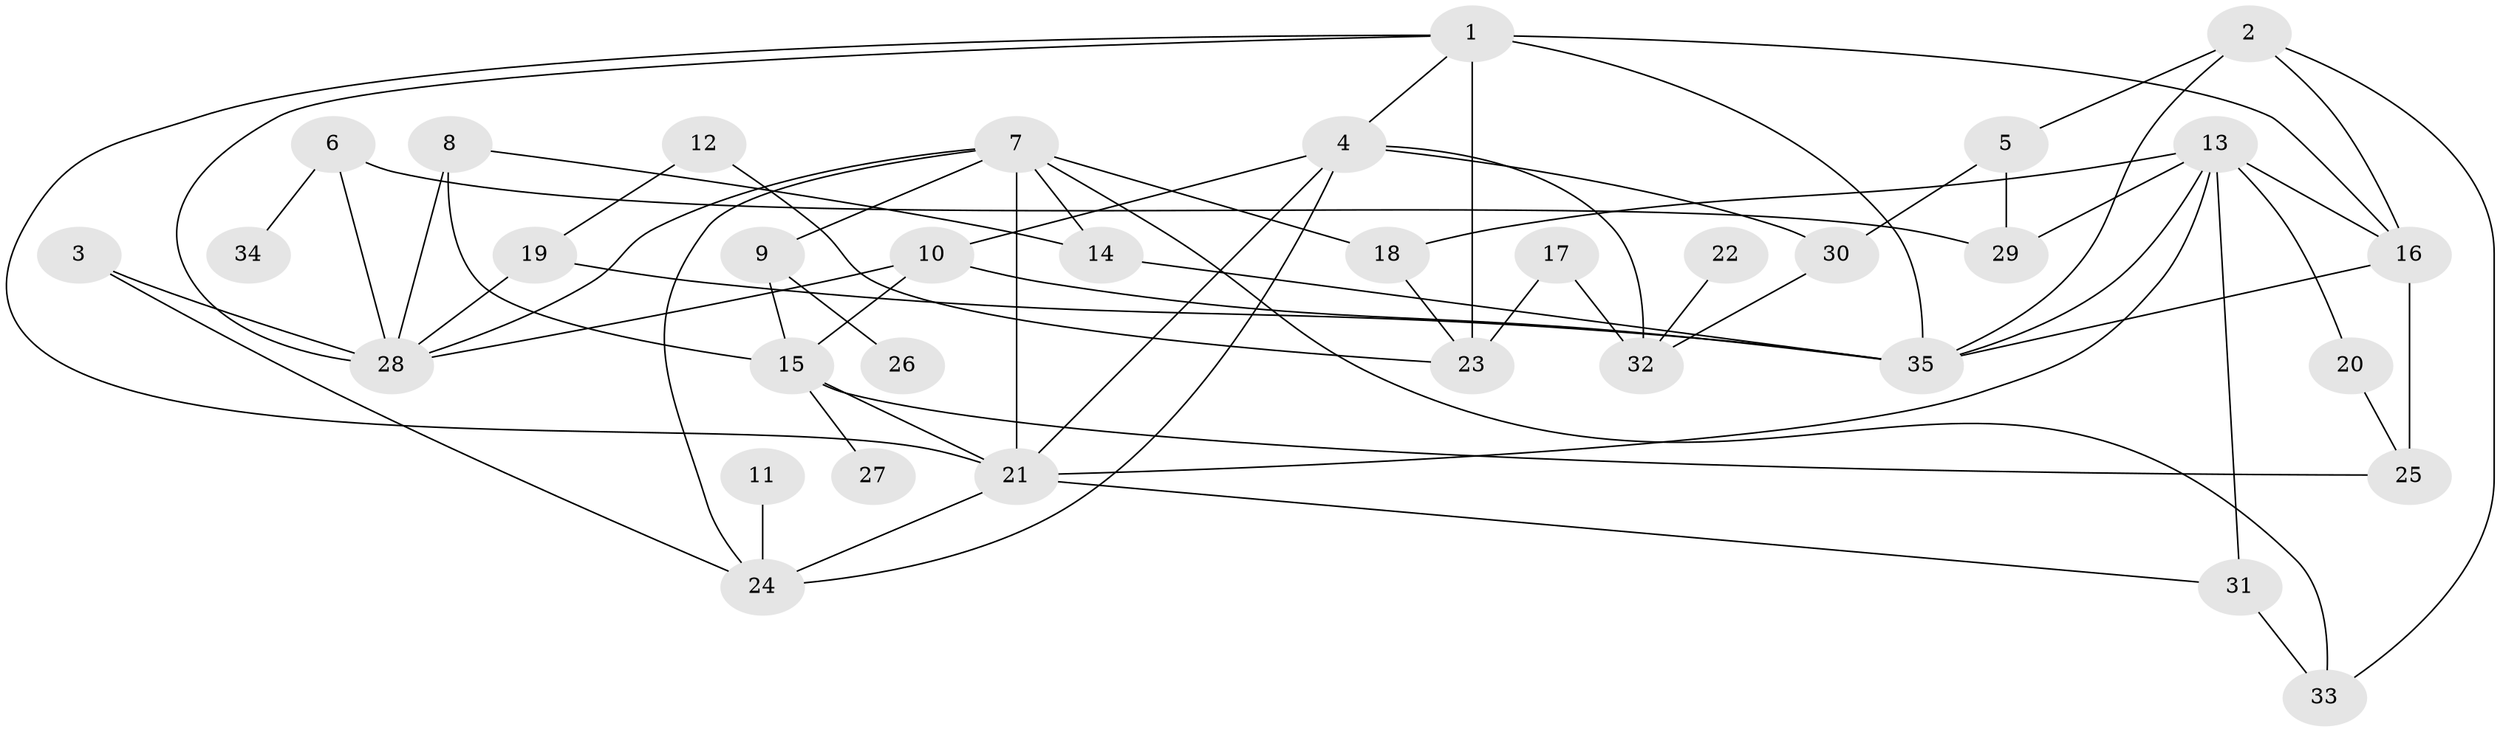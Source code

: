 // original degree distribution, {6: 0.028985507246376812, 3: 0.2608695652173913, 8: 0.028985507246376812, 5: 0.10144927536231885, 9: 0.014492753623188406, 4: 0.08695652173913043, 2: 0.2463768115942029, 7: 0.014492753623188406, 1: 0.21739130434782608}
// Generated by graph-tools (version 1.1) at 2025/36/03/04/25 23:36:08]
// undirected, 35 vertices, 64 edges
graph export_dot {
  node [color=gray90,style=filled];
  1;
  2;
  3;
  4;
  5;
  6;
  7;
  8;
  9;
  10;
  11;
  12;
  13;
  14;
  15;
  16;
  17;
  18;
  19;
  20;
  21;
  22;
  23;
  24;
  25;
  26;
  27;
  28;
  29;
  30;
  31;
  32;
  33;
  34;
  35;
  1 -- 4 [weight=1.0];
  1 -- 16 [weight=1.0];
  1 -- 21 [weight=1.0];
  1 -- 23 [weight=1.0];
  1 -- 28 [weight=1.0];
  1 -- 35 [weight=2.0];
  2 -- 5 [weight=1.0];
  2 -- 16 [weight=1.0];
  2 -- 33 [weight=1.0];
  2 -- 35 [weight=1.0];
  3 -- 24 [weight=1.0];
  3 -- 28 [weight=1.0];
  4 -- 10 [weight=1.0];
  4 -- 21 [weight=1.0];
  4 -- 24 [weight=1.0];
  4 -- 30 [weight=1.0];
  4 -- 32 [weight=1.0];
  5 -- 29 [weight=1.0];
  5 -- 30 [weight=1.0];
  6 -- 28 [weight=1.0];
  6 -- 29 [weight=1.0];
  6 -- 34 [weight=1.0];
  7 -- 9 [weight=1.0];
  7 -- 14 [weight=1.0];
  7 -- 18 [weight=1.0];
  7 -- 21 [weight=1.0];
  7 -- 24 [weight=1.0];
  7 -- 28 [weight=1.0];
  7 -- 33 [weight=1.0];
  8 -- 14 [weight=1.0];
  8 -- 15 [weight=1.0];
  8 -- 28 [weight=1.0];
  9 -- 15 [weight=2.0];
  9 -- 26 [weight=1.0];
  10 -- 15 [weight=1.0];
  10 -- 28 [weight=1.0];
  10 -- 35 [weight=1.0];
  11 -- 24 [weight=1.0];
  12 -- 19 [weight=1.0];
  12 -- 23 [weight=1.0];
  13 -- 16 [weight=1.0];
  13 -- 18 [weight=1.0];
  13 -- 20 [weight=1.0];
  13 -- 21 [weight=1.0];
  13 -- 29 [weight=1.0];
  13 -- 31 [weight=2.0];
  13 -- 35 [weight=1.0];
  14 -- 35 [weight=1.0];
  15 -- 21 [weight=1.0];
  15 -- 25 [weight=1.0];
  15 -- 27 [weight=1.0];
  16 -- 25 [weight=1.0];
  16 -- 35 [weight=1.0];
  17 -- 23 [weight=2.0];
  17 -- 32 [weight=2.0];
  18 -- 23 [weight=1.0];
  19 -- 28 [weight=1.0];
  19 -- 35 [weight=1.0];
  20 -- 25 [weight=1.0];
  21 -- 24 [weight=1.0];
  21 -- 31 [weight=1.0];
  22 -- 32 [weight=1.0];
  30 -- 32 [weight=1.0];
  31 -- 33 [weight=1.0];
}
